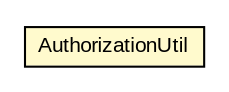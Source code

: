 #!/usr/local/bin/dot
#
# Class diagram 
# Generated by UMLGraph version R5_6-24-gf6e263 (http://www.umlgraph.org/)
#

digraph G {
	edge [fontname="arial",fontsize=10,labelfontname="arial",labelfontsize=10];
	node [fontname="arial",fontsize=10,shape=plaintext];
	nodesep=0.25;
	ranksep=0.5;
	// net.trajano.openidconnect.provider.internal.AuthorizationUtil
	c2811 [label=<<table title="net.trajano.openidconnect.provider.internal.AuthorizationUtil" border="0" cellborder="1" cellspacing="0" cellpadding="2" port="p" bgcolor="lemonChiffon" href="./AuthorizationUtil.html">
		<tr><td><table border="0" cellspacing="0" cellpadding="1">
<tr><td align="center" balign="center"> AuthorizationUtil </td></tr>
		</table></td></tr>
		</table>>, URL="./AuthorizationUtil.html", fontname="arial", fontcolor="black", fontsize=10.0];
}

